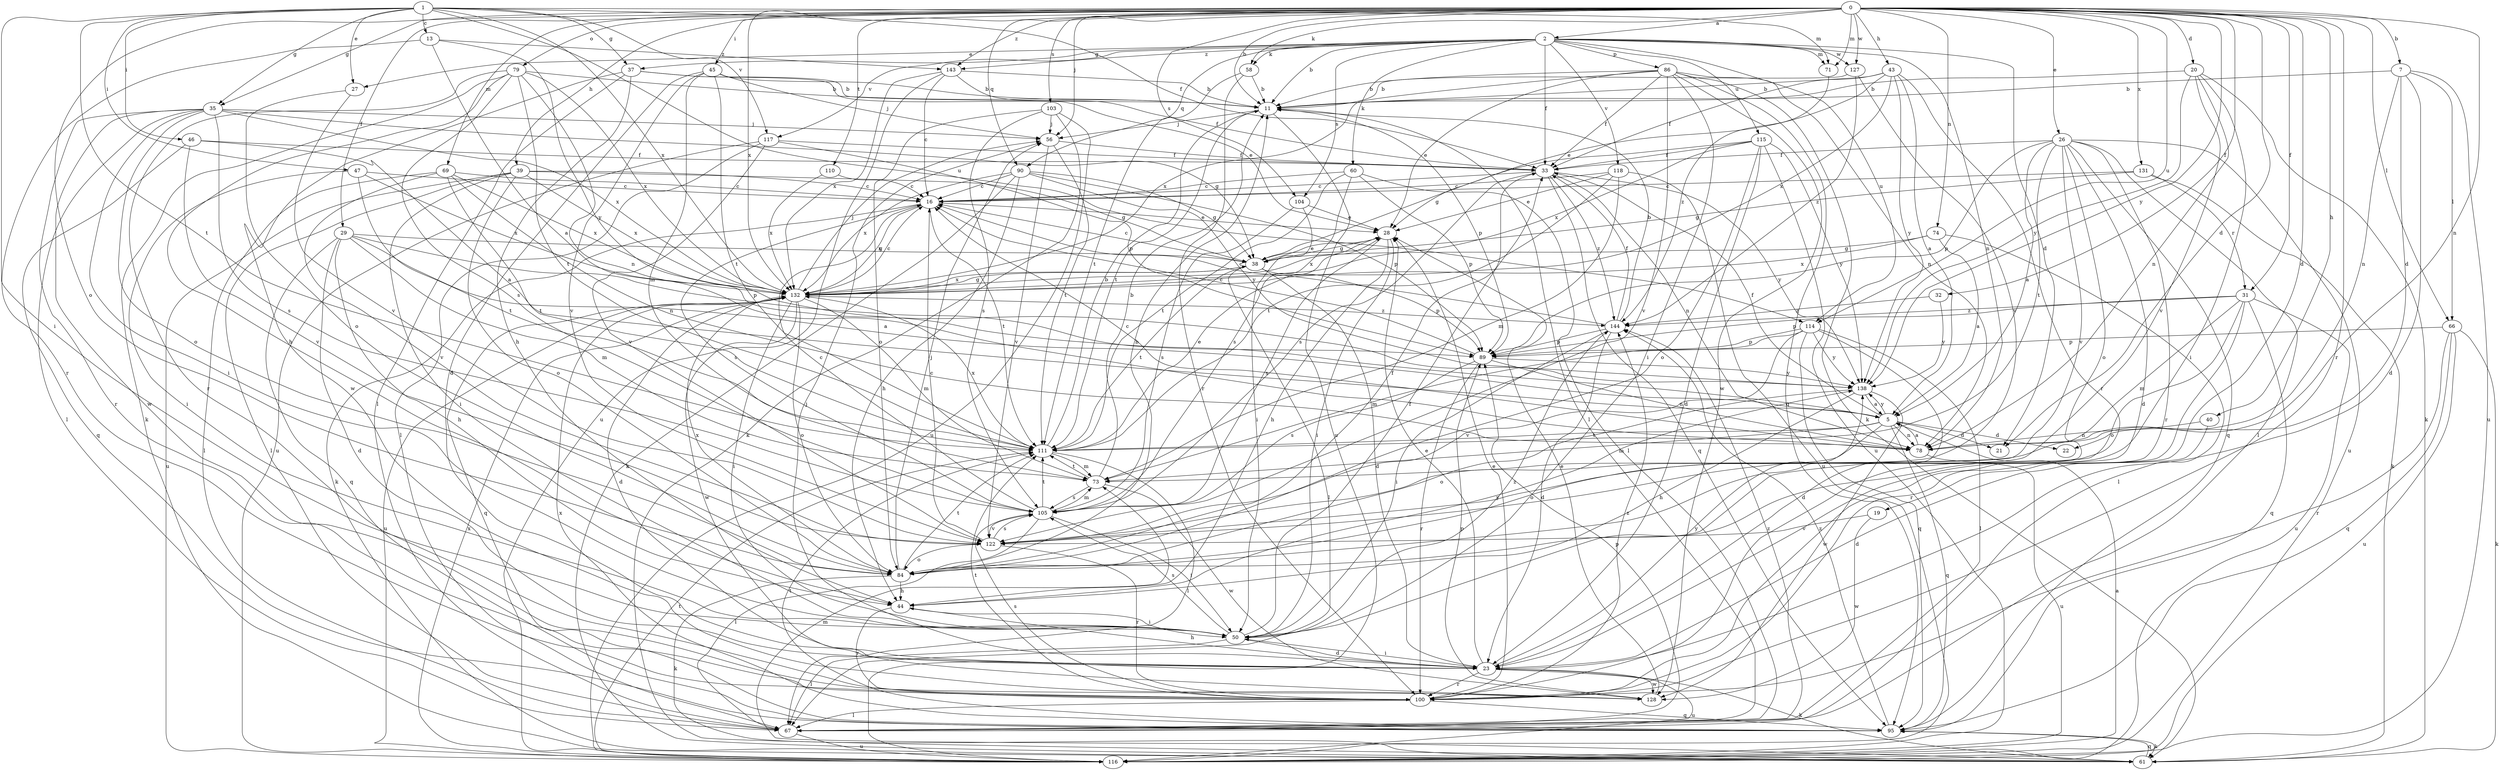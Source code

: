 strict digraph  {
0;
1;
2;
5;
7;
11;
13;
16;
19;
20;
21;
22;
23;
26;
27;
28;
29;
31;
32;
33;
35;
37;
38;
39;
40;
43;
44;
45;
46;
47;
50;
56;
58;
60;
61;
66;
67;
69;
71;
73;
74;
78;
79;
84;
86;
89;
90;
95;
100;
103;
104;
105;
110;
111;
114;
115;
116;
117;
118;
122;
127;
128;
131;
132;
138;
143;
144;
0 -> 2  [label=a];
0 -> 7  [label=b];
0 -> 11  [label=b];
0 -> 19  [label=d];
0 -> 20  [label=d];
0 -> 21  [label=d];
0 -> 26  [label=e];
0 -> 29  [label=f];
0 -> 31  [label=f];
0 -> 32  [label=f];
0 -> 35  [label=g];
0 -> 39  [label=h];
0 -> 40  [label=h];
0 -> 43  [label=h];
0 -> 45  [label=i];
0 -> 56  [label=j];
0 -> 58  [label=k];
0 -> 66  [label=l];
0 -> 69  [label=m];
0 -> 71  [label=m];
0 -> 74  [label=n];
0 -> 78  [label=n];
0 -> 79  [label=o];
0 -> 84  [label=o];
0 -> 90  [label=q];
0 -> 100  [label=r];
0 -> 103  [label=s];
0 -> 104  [label=s];
0 -> 110  [label=t];
0 -> 114  [label=u];
0 -> 127  [label=w];
0 -> 131  [label=x];
0 -> 132  [label=x];
0 -> 138  [label=y];
0 -> 143  [label=z];
1 -> 13  [label=c];
1 -> 27  [label=e];
1 -> 33  [label=f];
1 -> 35  [label=g];
1 -> 37  [label=g];
1 -> 46  [label=i];
1 -> 47  [label=i];
1 -> 50  [label=i];
1 -> 71  [label=m];
1 -> 111  [label=t];
1 -> 114  [label=u];
1 -> 117  [label=v];
1 -> 132  [label=x];
2 -> 11  [label=b];
2 -> 21  [label=d];
2 -> 27  [label=e];
2 -> 33  [label=f];
2 -> 37  [label=g];
2 -> 58  [label=k];
2 -> 60  [label=k];
2 -> 71  [label=m];
2 -> 78  [label=n];
2 -> 86  [label=p];
2 -> 90  [label=q];
2 -> 104  [label=s];
2 -> 114  [label=u];
2 -> 115  [label=u];
2 -> 117  [label=v];
2 -> 118  [label=v];
2 -> 127  [label=w];
2 -> 143  [label=z];
5 -> 21  [label=d];
5 -> 22  [label=d];
5 -> 33  [label=f];
5 -> 73  [label=m];
5 -> 78  [label=n];
5 -> 84  [label=o];
5 -> 95  [label=q];
5 -> 111  [label=t];
5 -> 138  [label=y];
7 -> 11  [label=b];
7 -> 22  [label=d];
7 -> 23  [label=d];
7 -> 66  [label=l];
7 -> 78  [label=n];
7 -> 116  [label=u];
11 -> 56  [label=j];
11 -> 67  [label=l];
11 -> 89  [label=p];
11 -> 111  [label=t];
11 -> 116  [label=u];
13 -> 5  [label=a];
13 -> 100  [label=r];
13 -> 138  [label=y];
13 -> 143  [label=z];
16 -> 28  [label=e];
16 -> 61  [label=k];
16 -> 105  [label=s];
16 -> 111  [label=t];
16 -> 132  [label=x];
19 -> 122  [label=v];
19 -> 128  [label=w];
20 -> 11  [label=b];
20 -> 50  [label=i];
20 -> 61  [label=k];
20 -> 78  [label=n];
20 -> 122  [label=v];
20 -> 138  [label=y];
23 -> 28  [label=e];
23 -> 44  [label=h];
23 -> 50  [label=i];
23 -> 56  [label=j];
23 -> 61  [label=k];
23 -> 100  [label=r];
23 -> 116  [label=u];
23 -> 128  [label=w];
23 -> 138  [label=y];
26 -> 5  [label=a];
26 -> 23  [label=d];
26 -> 33  [label=f];
26 -> 67  [label=l];
26 -> 84  [label=o];
26 -> 89  [label=p];
26 -> 95  [label=q];
26 -> 100  [label=r];
26 -> 111  [label=t];
26 -> 116  [label=u];
26 -> 122  [label=v];
27 -> 84  [label=o];
27 -> 122  [label=v];
28 -> 38  [label=g];
28 -> 44  [label=h];
28 -> 50  [label=i];
28 -> 105  [label=s];
28 -> 132  [label=x];
29 -> 5  [label=a];
29 -> 23  [label=d];
29 -> 38  [label=g];
29 -> 44  [label=h];
29 -> 73  [label=m];
29 -> 89  [label=p];
29 -> 95  [label=q];
31 -> 73  [label=m];
31 -> 84  [label=o];
31 -> 89  [label=p];
31 -> 95  [label=q];
31 -> 100  [label=r];
31 -> 116  [label=u];
31 -> 144  [label=z];
32 -> 138  [label=y];
32 -> 144  [label=z];
33 -> 16  [label=c];
33 -> 78  [label=n];
33 -> 95  [label=q];
33 -> 105  [label=s];
33 -> 138  [label=y];
33 -> 144  [label=z];
35 -> 38  [label=g];
35 -> 50  [label=i];
35 -> 56  [label=j];
35 -> 67  [label=l];
35 -> 84  [label=o];
35 -> 100  [label=r];
35 -> 105  [label=s];
35 -> 128  [label=w];
35 -> 132  [label=x];
37 -> 11  [label=b];
37 -> 28  [label=e];
37 -> 44  [label=h];
37 -> 67  [label=l];
37 -> 128  [label=w];
38 -> 16  [label=c];
38 -> 23  [label=d];
38 -> 28  [label=e];
38 -> 67  [label=l];
38 -> 89  [label=p];
38 -> 111  [label=t];
38 -> 132  [label=x];
39 -> 16  [label=c];
39 -> 38  [label=g];
39 -> 50  [label=i];
39 -> 67  [label=l];
39 -> 84  [label=o];
39 -> 116  [label=u];
39 -> 132  [label=x];
40 -> 23  [label=d];
40 -> 78  [label=n];
43 -> 5  [label=a];
43 -> 11  [label=b];
43 -> 28  [label=e];
43 -> 33  [label=f];
43 -> 100  [label=r];
43 -> 132  [label=x];
43 -> 138  [label=y];
44 -> 50  [label=i];
44 -> 100  [label=r];
44 -> 138  [label=y];
45 -> 11  [label=b];
45 -> 23  [label=d];
45 -> 56  [label=j];
45 -> 73  [label=m];
45 -> 111  [label=t];
45 -> 122  [label=v];
46 -> 5  [label=a];
46 -> 33  [label=f];
46 -> 95  [label=q];
46 -> 122  [label=v];
47 -> 16  [label=c];
47 -> 50  [label=i];
47 -> 111  [label=t];
47 -> 132  [label=x];
50 -> 23  [label=d];
50 -> 33  [label=f];
50 -> 67  [label=l];
50 -> 105  [label=s];
50 -> 144  [label=z];
56 -> 33  [label=f];
56 -> 111  [label=t];
56 -> 122  [label=v];
58 -> 11  [label=b];
58 -> 100  [label=r];
58 -> 111  [label=t];
60 -> 16  [label=c];
60 -> 67  [label=l];
60 -> 89  [label=p];
60 -> 105  [label=s];
60 -> 111  [label=t];
61 -> 73  [label=m];
61 -> 95  [label=q];
66 -> 61  [label=k];
66 -> 89  [label=p];
66 -> 95  [label=q];
66 -> 100  [label=r];
66 -> 116  [label=u];
67 -> 89  [label=p];
67 -> 116  [label=u];
67 -> 144  [label=z];
69 -> 16  [label=c];
69 -> 67  [label=l];
69 -> 78  [label=n];
69 -> 111  [label=t];
69 -> 122  [label=v];
69 -> 132  [label=x];
71 -> 144  [label=z];
73 -> 11  [label=b];
73 -> 105  [label=s];
73 -> 111  [label=t];
73 -> 128  [label=w];
74 -> 5  [label=a];
74 -> 38  [label=g];
74 -> 67  [label=l];
74 -> 132  [label=x];
78 -> 5  [label=a];
78 -> 16  [label=c];
78 -> 116  [label=u];
79 -> 11  [label=b];
79 -> 44  [label=h];
79 -> 61  [label=k];
79 -> 78  [label=n];
79 -> 100  [label=r];
79 -> 105  [label=s];
79 -> 111  [label=t];
79 -> 132  [label=x];
84 -> 11  [label=b];
84 -> 33  [label=f];
84 -> 44  [label=h];
84 -> 56  [label=j];
84 -> 61  [label=k];
84 -> 111  [label=t];
84 -> 132  [label=x];
86 -> 11  [label=b];
86 -> 28  [label=e];
86 -> 33  [label=f];
86 -> 50  [label=i];
86 -> 61  [label=k];
86 -> 78  [label=n];
86 -> 95  [label=q];
86 -> 122  [label=v];
86 -> 128  [label=w];
86 -> 132  [label=x];
89 -> 16  [label=c];
89 -> 78  [label=n];
89 -> 100  [label=r];
89 -> 105  [label=s];
89 -> 138  [label=y];
90 -> 16  [label=c];
90 -> 38  [label=g];
90 -> 44  [label=h];
90 -> 61  [label=k];
90 -> 89  [label=p];
90 -> 132  [label=x];
90 -> 138  [label=y];
95 -> 61  [label=k];
95 -> 111  [label=t];
95 -> 132  [label=x];
95 -> 144  [label=z];
100 -> 28  [label=e];
100 -> 67  [label=l];
100 -> 95  [label=q];
100 -> 105  [label=s];
100 -> 111  [label=t];
100 -> 144  [label=z];
103 -> 56  [label=j];
103 -> 61  [label=k];
103 -> 84  [label=o];
103 -> 105  [label=s];
103 -> 116  [label=u];
104 -> 28  [label=e];
104 -> 50  [label=i];
104 -> 105  [label=s];
105 -> 16  [label=c];
105 -> 50  [label=i];
105 -> 67  [label=l];
105 -> 73  [label=m];
105 -> 111  [label=t];
105 -> 122  [label=v];
110 -> 16  [label=c];
110 -> 132  [label=x];
111 -> 11  [label=b];
111 -> 28  [label=e];
111 -> 67  [label=l];
111 -> 73  [label=m];
111 -> 132  [label=x];
114 -> 23  [label=d];
114 -> 67  [label=l];
114 -> 73  [label=m];
114 -> 89  [label=p];
114 -> 95  [label=q];
114 -> 122  [label=v];
114 -> 138  [label=y];
115 -> 23  [label=d];
115 -> 33  [label=f];
115 -> 38  [label=g];
115 -> 84  [label=o];
115 -> 116  [label=u];
115 -> 132  [label=x];
115 -> 138  [label=y];
116 -> 5  [label=a];
116 -> 111  [label=t];
116 -> 132  [label=x];
117 -> 33  [label=f];
117 -> 67  [label=l];
117 -> 89  [label=p];
117 -> 116  [label=u];
117 -> 122  [label=v];
118 -> 16  [label=c];
118 -> 28  [label=e];
118 -> 73  [label=m];
118 -> 111  [label=t];
118 -> 116  [label=u];
122 -> 16  [label=c];
122 -> 84  [label=o];
122 -> 100  [label=r];
122 -> 105  [label=s];
127 -> 11  [label=b];
127 -> 122  [label=v];
127 -> 144  [label=z];
128 -> 28  [label=e];
128 -> 89  [label=p];
131 -> 16  [label=c];
131 -> 38  [label=g];
131 -> 61  [label=k];
131 -> 31  [label=r];
132 -> 16  [label=c];
132 -> 23  [label=d];
132 -> 38  [label=g];
132 -> 50  [label=i];
132 -> 56  [label=j];
132 -> 73  [label=m];
132 -> 84  [label=o];
132 -> 95  [label=q];
132 -> 116  [label=u];
132 -> 128  [label=w];
132 -> 144  [label=z];
138 -> 5  [label=a];
138 -> 44  [label=h];
138 -> 84  [label=o];
138 -> 128  [label=w];
143 -> 11  [label=b];
143 -> 16  [label=c];
143 -> 33  [label=f];
143 -> 116  [label=u];
143 -> 132  [label=x];
144 -> 11  [label=b];
144 -> 16  [label=c];
144 -> 23  [label=d];
144 -> 33  [label=f];
144 -> 50  [label=i];
144 -> 89  [label=p];
}
